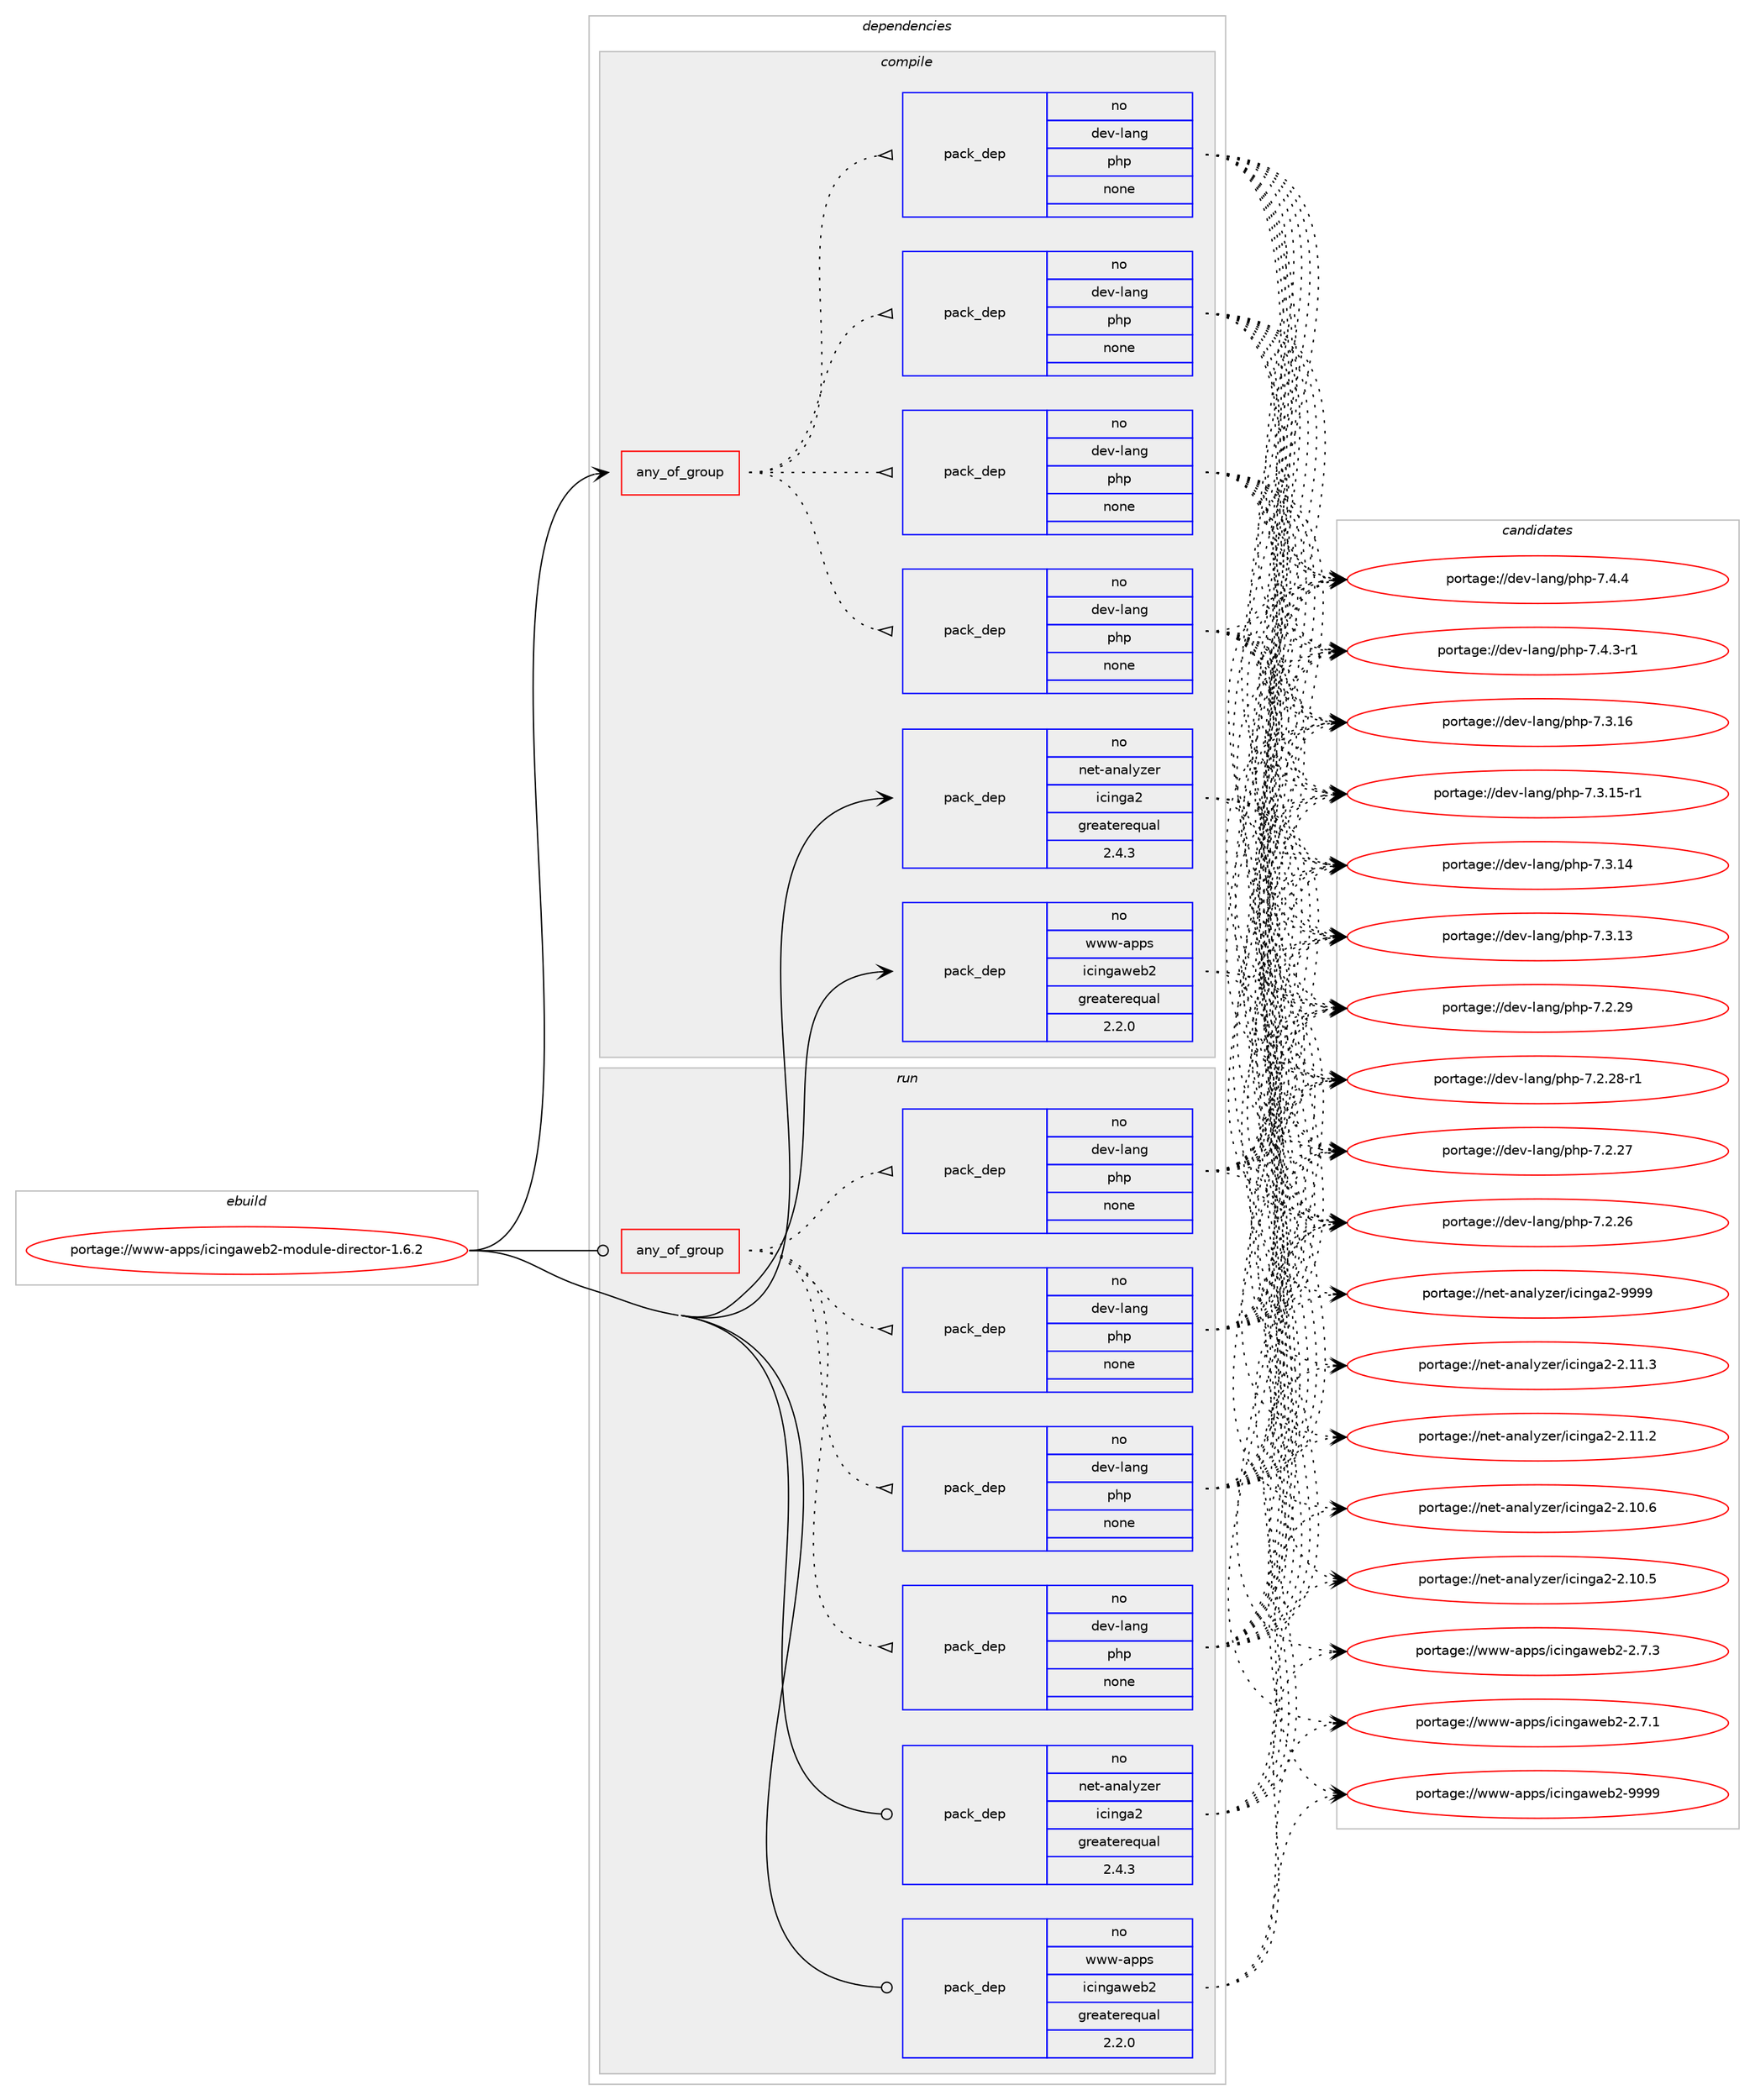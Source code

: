 digraph prolog {

# *************
# Graph options
# *************

newrank=true;
concentrate=true;
compound=true;
graph [rankdir=LR,fontname=Helvetica,fontsize=10,ranksep=1.5];#, ranksep=2.5, nodesep=0.2];
edge  [arrowhead=vee];
node  [fontname=Helvetica,fontsize=10];

# **********
# The ebuild
# **********

subgraph cluster_leftcol {
color=gray;
rank=same;
label=<<i>ebuild</i>>;
id [label="portage://www-apps/icingaweb2-module-director-1.6.2", color=red, width=4, href="../www-apps/icingaweb2-module-director-1.6.2.svg"];
}

# ****************
# The dependencies
# ****************

subgraph cluster_midcol {
color=gray;
label=<<i>dependencies</i>>;
subgraph cluster_compile {
fillcolor="#eeeeee";
style=filled;
label=<<i>compile</i>>;
subgraph any39 {
dependency4820 [label=<<TABLE BORDER="0" CELLBORDER="1" CELLSPACING="0" CELLPADDING="4"><TR><TD CELLPADDING="10">any_of_group</TD></TR></TABLE>>, shape=none, color=red];subgraph pack4079 {
dependency4821 [label=<<TABLE BORDER="0" CELLBORDER="1" CELLSPACING="0" CELLPADDING="4" WIDTH="220"><TR><TD ROWSPAN="6" CELLPADDING="30">pack_dep</TD></TR><TR><TD WIDTH="110">no</TD></TR><TR><TD>dev-lang</TD></TR><TR><TD>php</TD></TR><TR><TD>none</TD></TR><TR><TD></TD></TR></TABLE>>, shape=none, color=blue];
}
dependency4820:e -> dependency4821:w [weight=20,style="dotted",arrowhead="oinv"];
subgraph pack4080 {
dependency4822 [label=<<TABLE BORDER="0" CELLBORDER="1" CELLSPACING="0" CELLPADDING="4" WIDTH="220"><TR><TD ROWSPAN="6" CELLPADDING="30">pack_dep</TD></TR><TR><TD WIDTH="110">no</TD></TR><TR><TD>dev-lang</TD></TR><TR><TD>php</TD></TR><TR><TD>none</TD></TR><TR><TD></TD></TR></TABLE>>, shape=none, color=blue];
}
dependency4820:e -> dependency4822:w [weight=20,style="dotted",arrowhead="oinv"];
subgraph pack4081 {
dependency4823 [label=<<TABLE BORDER="0" CELLBORDER="1" CELLSPACING="0" CELLPADDING="4" WIDTH="220"><TR><TD ROWSPAN="6" CELLPADDING="30">pack_dep</TD></TR><TR><TD WIDTH="110">no</TD></TR><TR><TD>dev-lang</TD></TR><TR><TD>php</TD></TR><TR><TD>none</TD></TR><TR><TD></TD></TR></TABLE>>, shape=none, color=blue];
}
dependency4820:e -> dependency4823:w [weight=20,style="dotted",arrowhead="oinv"];
subgraph pack4082 {
dependency4824 [label=<<TABLE BORDER="0" CELLBORDER="1" CELLSPACING="0" CELLPADDING="4" WIDTH="220"><TR><TD ROWSPAN="6" CELLPADDING="30">pack_dep</TD></TR><TR><TD WIDTH="110">no</TD></TR><TR><TD>dev-lang</TD></TR><TR><TD>php</TD></TR><TR><TD>none</TD></TR><TR><TD></TD></TR></TABLE>>, shape=none, color=blue];
}
dependency4820:e -> dependency4824:w [weight=20,style="dotted",arrowhead="oinv"];
}
id:e -> dependency4820:w [weight=20,style="solid",arrowhead="vee"];
subgraph pack4083 {
dependency4825 [label=<<TABLE BORDER="0" CELLBORDER="1" CELLSPACING="0" CELLPADDING="4" WIDTH="220"><TR><TD ROWSPAN="6" CELLPADDING="30">pack_dep</TD></TR><TR><TD WIDTH="110">no</TD></TR><TR><TD>net-analyzer</TD></TR><TR><TD>icinga2</TD></TR><TR><TD>greaterequal</TD></TR><TR><TD>2.4.3</TD></TR></TABLE>>, shape=none, color=blue];
}
id:e -> dependency4825:w [weight=20,style="solid",arrowhead="vee"];
subgraph pack4084 {
dependency4826 [label=<<TABLE BORDER="0" CELLBORDER="1" CELLSPACING="0" CELLPADDING="4" WIDTH="220"><TR><TD ROWSPAN="6" CELLPADDING="30">pack_dep</TD></TR><TR><TD WIDTH="110">no</TD></TR><TR><TD>www-apps</TD></TR><TR><TD>icingaweb2</TD></TR><TR><TD>greaterequal</TD></TR><TR><TD>2.2.0</TD></TR></TABLE>>, shape=none, color=blue];
}
id:e -> dependency4826:w [weight=20,style="solid",arrowhead="vee"];
}
subgraph cluster_compileandrun {
fillcolor="#eeeeee";
style=filled;
label=<<i>compile and run</i>>;
}
subgraph cluster_run {
fillcolor="#eeeeee";
style=filled;
label=<<i>run</i>>;
subgraph any40 {
dependency4827 [label=<<TABLE BORDER="0" CELLBORDER="1" CELLSPACING="0" CELLPADDING="4"><TR><TD CELLPADDING="10">any_of_group</TD></TR></TABLE>>, shape=none, color=red];subgraph pack4085 {
dependency4828 [label=<<TABLE BORDER="0" CELLBORDER="1" CELLSPACING="0" CELLPADDING="4" WIDTH="220"><TR><TD ROWSPAN="6" CELLPADDING="30">pack_dep</TD></TR><TR><TD WIDTH="110">no</TD></TR><TR><TD>dev-lang</TD></TR><TR><TD>php</TD></TR><TR><TD>none</TD></TR><TR><TD></TD></TR></TABLE>>, shape=none, color=blue];
}
dependency4827:e -> dependency4828:w [weight=20,style="dotted",arrowhead="oinv"];
subgraph pack4086 {
dependency4829 [label=<<TABLE BORDER="0" CELLBORDER="1" CELLSPACING="0" CELLPADDING="4" WIDTH="220"><TR><TD ROWSPAN="6" CELLPADDING="30">pack_dep</TD></TR><TR><TD WIDTH="110">no</TD></TR><TR><TD>dev-lang</TD></TR><TR><TD>php</TD></TR><TR><TD>none</TD></TR><TR><TD></TD></TR></TABLE>>, shape=none, color=blue];
}
dependency4827:e -> dependency4829:w [weight=20,style="dotted",arrowhead="oinv"];
subgraph pack4087 {
dependency4830 [label=<<TABLE BORDER="0" CELLBORDER="1" CELLSPACING="0" CELLPADDING="4" WIDTH="220"><TR><TD ROWSPAN="6" CELLPADDING="30">pack_dep</TD></TR><TR><TD WIDTH="110">no</TD></TR><TR><TD>dev-lang</TD></TR><TR><TD>php</TD></TR><TR><TD>none</TD></TR><TR><TD></TD></TR></TABLE>>, shape=none, color=blue];
}
dependency4827:e -> dependency4830:w [weight=20,style="dotted",arrowhead="oinv"];
subgraph pack4088 {
dependency4831 [label=<<TABLE BORDER="0" CELLBORDER="1" CELLSPACING="0" CELLPADDING="4" WIDTH="220"><TR><TD ROWSPAN="6" CELLPADDING="30">pack_dep</TD></TR><TR><TD WIDTH="110">no</TD></TR><TR><TD>dev-lang</TD></TR><TR><TD>php</TD></TR><TR><TD>none</TD></TR><TR><TD></TD></TR></TABLE>>, shape=none, color=blue];
}
dependency4827:e -> dependency4831:w [weight=20,style="dotted",arrowhead="oinv"];
}
id:e -> dependency4827:w [weight=20,style="solid",arrowhead="odot"];
subgraph pack4089 {
dependency4832 [label=<<TABLE BORDER="0" CELLBORDER="1" CELLSPACING="0" CELLPADDING="4" WIDTH="220"><TR><TD ROWSPAN="6" CELLPADDING="30">pack_dep</TD></TR><TR><TD WIDTH="110">no</TD></TR><TR><TD>net-analyzer</TD></TR><TR><TD>icinga2</TD></TR><TR><TD>greaterequal</TD></TR><TR><TD>2.4.3</TD></TR></TABLE>>, shape=none, color=blue];
}
id:e -> dependency4832:w [weight=20,style="solid",arrowhead="odot"];
subgraph pack4090 {
dependency4833 [label=<<TABLE BORDER="0" CELLBORDER="1" CELLSPACING="0" CELLPADDING="4" WIDTH="220"><TR><TD ROWSPAN="6" CELLPADDING="30">pack_dep</TD></TR><TR><TD WIDTH="110">no</TD></TR><TR><TD>www-apps</TD></TR><TR><TD>icingaweb2</TD></TR><TR><TD>greaterequal</TD></TR><TR><TD>2.2.0</TD></TR></TABLE>>, shape=none, color=blue];
}
id:e -> dependency4833:w [weight=20,style="solid",arrowhead="odot"];
}
}

# **************
# The candidates
# **************

subgraph cluster_choices {
rank=same;
color=gray;
label=<<i>candidates</i>>;

subgraph choice4079 {
color=black;
nodesep=1;
choice100101118451089711010347112104112455546524652 [label="portage://dev-lang/php-7.4.4", color=red, width=4,href="../dev-lang/php-7.4.4.svg"];
choice1001011184510897110103471121041124555465246514511449 [label="portage://dev-lang/php-7.4.3-r1", color=red, width=4,href="../dev-lang/php-7.4.3-r1.svg"];
choice10010111845108971101034711210411245554651464954 [label="portage://dev-lang/php-7.3.16", color=red, width=4,href="../dev-lang/php-7.3.16.svg"];
choice100101118451089711010347112104112455546514649534511449 [label="portage://dev-lang/php-7.3.15-r1", color=red, width=4,href="../dev-lang/php-7.3.15-r1.svg"];
choice10010111845108971101034711210411245554651464952 [label="portage://dev-lang/php-7.3.14", color=red, width=4,href="../dev-lang/php-7.3.14.svg"];
choice10010111845108971101034711210411245554651464951 [label="portage://dev-lang/php-7.3.13", color=red, width=4,href="../dev-lang/php-7.3.13.svg"];
choice10010111845108971101034711210411245554650465057 [label="portage://dev-lang/php-7.2.29", color=red, width=4,href="../dev-lang/php-7.2.29.svg"];
choice100101118451089711010347112104112455546504650564511449 [label="portage://dev-lang/php-7.2.28-r1", color=red, width=4,href="../dev-lang/php-7.2.28-r1.svg"];
choice10010111845108971101034711210411245554650465055 [label="portage://dev-lang/php-7.2.27", color=red, width=4,href="../dev-lang/php-7.2.27.svg"];
choice10010111845108971101034711210411245554650465054 [label="portage://dev-lang/php-7.2.26", color=red, width=4,href="../dev-lang/php-7.2.26.svg"];
dependency4821:e -> choice100101118451089711010347112104112455546524652:w [style=dotted,weight="100"];
dependency4821:e -> choice1001011184510897110103471121041124555465246514511449:w [style=dotted,weight="100"];
dependency4821:e -> choice10010111845108971101034711210411245554651464954:w [style=dotted,weight="100"];
dependency4821:e -> choice100101118451089711010347112104112455546514649534511449:w [style=dotted,weight="100"];
dependency4821:e -> choice10010111845108971101034711210411245554651464952:w [style=dotted,weight="100"];
dependency4821:e -> choice10010111845108971101034711210411245554651464951:w [style=dotted,weight="100"];
dependency4821:e -> choice10010111845108971101034711210411245554650465057:w [style=dotted,weight="100"];
dependency4821:e -> choice100101118451089711010347112104112455546504650564511449:w [style=dotted,weight="100"];
dependency4821:e -> choice10010111845108971101034711210411245554650465055:w [style=dotted,weight="100"];
dependency4821:e -> choice10010111845108971101034711210411245554650465054:w [style=dotted,weight="100"];
}
subgraph choice4080 {
color=black;
nodesep=1;
choice100101118451089711010347112104112455546524652 [label="portage://dev-lang/php-7.4.4", color=red, width=4,href="../dev-lang/php-7.4.4.svg"];
choice1001011184510897110103471121041124555465246514511449 [label="portage://dev-lang/php-7.4.3-r1", color=red, width=4,href="../dev-lang/php-7.4.3-r1.svg"];
choice10010111845108971101034711210411245554651464954 [label="portage://dev-lang/php-7.3.16", color=red, width=4,href="../dev-lang/php-7.3.16.svg"];
choice100101118451089711010347112104112455546514649534511449 [label="portage://dev-lang/php-7.3.15-r1", color=red, width=4,href="../dev-lang/php-7.3.15-r1.svg"];
choice10010111845108971101034711210411245554651464952 [label="portage://dev-lang/php-7.3.14", color=red, width=4,href="../dev-lang/php-7.3.14.svg"];
choice10010111845108971101034711210411245554651464951 [label="portage://dev-lang/php-7.3.13", color=red, width=4,href="../dev-lang/php-7.3.13.svg"];
choice10010111845108971101034711210411245554650465057 [label="portage://dev-lang/php-7.2.29", color=red, width=4,href="../dev-lang/php-7.2.29.svg"];
choice100101118451089711010347112104112455546504650564511449 [label="portage://dev-lang/php-7.2.28-r1", color=red, width=4,href="../dev-lang/php-7.2.28-r1.svg"];
choice10010111845108971101034711210411245554650465055 [label="portage://dev-lang/php-7.2.27", color=red, width=4,href="../dev-lang/php-7.2.27.svg"];
choice10010111845108971101034711210411245554650465054 [label="portage://dev-lang/php-7.2.26", color=red, width=4,href="../dev-lang/php-7.2.26.svg"];
dependency4822:e -> choice100101118451089711010347112104112455546524652:w [style=dotted,weight="100"];
dependency4822:e -> choice1001011184510897110103471121041124555465246514511449:w [style=dotted,weight="100"];
dependency4822:e -> choice10010111845108971101034711210411245554651464954:w [style=dotted,weight="100"];
dependency4822:e -> choice100101118451089711010347112104112455546514649534511449:w [style=dotted,weight="100"];
dependency4822:e -> choice10010111845108971101034711210411245554651464952:w [style=dotted,weight="100"];
dependency4822:e -> choice10010111845108971101034711210411245554651464951:w [style=dotted,weight="100"];
dependency4822:e -> choice10010111845108971101034711210411245554650465057:w [style=dotted,weight="100"];
dependency4822:e -> choice100101118451089711010347112104112455546504650564511449:w [style=dotted,weight="100"];
dependency4822:e -> choice10010111845108971101034711210411245554650465055:w [style=dotted,weight="100"];
dependency4822:e -> choice10010111845108971101034711210411245554650465054:w [style=dotted,weight="100"];
}
subgraph choice4081 {
color=black;
nodesep=1;
choice100101118451089711010347112104112455546524652 [label="portage://dev-lang/php-7.4.4", color=red, width=4,href="../dev-lang/php-7.4.4.svg"];
choice1001011184510897110103471121041124555465246514511449 [label="portage://dev-lang/php-7.4.3-r1", color=red, width=4,href="../dev-lang/php-7.4.3-r1.svg"];
choice10010111845108971101034711210411245554651464954 [label="portage://dev-lang/php-7.3.16", color=red, width=4,href="../dev-lang/php-7.3.16.svg"];
choice100101118451089711010347112104112455546514649534511449 [label="portage://dev-lang/php-7.3.15-r1", color=red, width=4,href="../dev-lang/php-7.3.15-r1.svg"];
choice10010111845108971101034711210411245554651464952 [label="portage://dev-lang/php-7.3.14", color=red, width=4,href="../dev-lang/php-7.3.14.svg"];
choice10010111845108971101034711210411245554651464951 [label="portage://dev-lang/php-7.3.13", color=red, width=4,href="../dev-lang/php-7.3.13.svg"];
choice10010111845108971101034711210411245554650465057 [label="portage://dev-lang/php-7.2.29", color=red, width=4,href="../dev-lang/php-7.2.29.svg"];
choice100101118451089711010347112104112455546504650564511449 [label="portage://dev-lang/php-7.2.28-r1", color=red, width=4,href="../dev-lang/php-7.2.28-r1.svg"];
choice10010111845108971101034711210411245554650465055 [label="portage://dev-lang/php-7.2.27", color=red, width=4,href="../dev-lang/php-7.2.27.svg"];
choice10010111845108971101034711210411245554650465054 [label="portage://dev-lang/php-7.2.26", color=red, width=4,href="../dev-lang/php-7.2.26.svg"];
dependency4823:e -> choice100101118451089711010347112104112455546524652:w [style=dotted,weight="100"];
dependency4823:e -> choice1001011184510897110103471121041124555465246514511449:w [style=dotted,weight="100"];
dependency4823:e -> choice10010111845108971101034711210411245554651464954:w [style=dotted,weight="100"];
dependency4823:e -> choice100101118451089711010347112104112455546514649534511449:w [style=dotted,weight="100"];
dependency4823:e -> choice10010111845108971101034711210411245554651464952:w [style=dotted,weight="100"];
dependency4823:e -> choice10010111845108971101034711210411245554651464951:w [style=dotted,weight="100"];
dependency4823:e -> choice10010111845108971101034711210411245554650465057:w [style=dotted,weight="100"];
dependency4823:e -> choice100101118451089711010347112104112455546504650564511449:w [style=dotted,weight="100"];
dependency4823:e -> choice10010111845108971101034711210411245554650465055:w [style=dotted,weight="100"];
dependency4823:e -> choice10010111845108971101034711210411245554650465054:w [style=dotted,weight="100"];
}
subgraph choice4082 {
color=black;
nodesep=1;
choice100101118451089711010347112104112455546524652 [label="portage://dev-lang/php-7.4.4", color=red, width=4,href="../dev-lang/php-7.4.4.svg"];
choice1001011184510897110103471121041124555465246514511449 [label="portage://dev-lang/php-7.4.3-r1", color=red, width=4,href="../dev-lang/php-7.4.3-r1.svg"];
choice10010111845108971101034711210411245554651464954 [label="portage://dev-lang/php-7.3.16", color=red, width=4,href="../dev-lang/php-7.3.16.svg"];
choice100101118451089711010347112104112455546514649534511449 [label="portage://dev-lang/php-7.3.15-r1", color=red, width=4,href="../dev-lang/php-7.3.15-r1.svg"];
choice10010111845108971101034711210411245554651464952 [label="portage://dev-lang/php-7.3.14", color=red, width=4,href="../dev-lang/php-7.3.14.svg"];
choice10010111845108971101034711210411245554651464951 [label="portage://dev-lang/php-7.3.13", color=red, width=4,href="../dev-lang/php-7.3.13.svg"];
choice10010111845108971101034711210411245554650465057 [label="portage://dev-lang/php-7.2.29", color=red, width=4,href="../dev-lang/php-7.2.29.svg"];
choice100101118451089711010347112104112455546504650564511449 [label="portage://dev-lang/php-7.2.28-r1", color=red, width=4,href="../dev-lang/php-7.2.28-r1.svg"];
choice10010111845108971101034711210411245554650465055 [label="portage://dev-lang/php-7.2.27", color=red, width=4,href="../dev-lang/php-7.2.27.svg"];
choice10010111845108971101034711210411245554650465054 [label="portage://dev-lang/php-7.2.26", color=red, width=4,href="../dev-lang/php-7.2.26.svg"];
dependency4824:e -> choice100101118451089711010347112104112455546524652:w [style=dotted,weight="100"];
dependency4824:e -> choice1001011184510897110103471121041124555465246514511449:w [style=dotted,weight="100"];
dependency4824:e -> choice10010111845108971101034711210411245554651464954:w [style=dotted,weight="100"];
dependency4824:e -> choice100101118451089711010347112104112455546514649534511449:w [style=dotted,weight="100"];
dependency4824:e -> choice10010111845108971101034711210411245554651464952:w [style=dotted,weight="100"];
dependency4824:e -> choice10010111845108971101034711210411245554651464951:w [style=dotted,weight="100"];
dependency4824:e -> choice10010111845108971101034711210411245554650465057:w [style=dotted,weight="100"];
dependency4824:e -> choice100101118451089711010347112104112455546504650564511449:w [style=dotted,weight="100"];
dependency4824:e -> choice10010111845108971101034711210411245554650465055:w [style=dotted,weight="100"];
dependency4824:e -> choice10010111845108971101034711210411245554650465054:w [style=dotted,weight="100"];
}
subgraph choice4083 {
color=black;
nodesep=1;
choice110101116459711097108121122101114471059910511010397504557575757 [label="portage://net-analyzer/icinga2-9999", color=red, width=4,href="../net-analyzer/icinga2-9999.svg"];
choice1101011164597110971081211221011144710599105110103975045504649494651 [label="portage://net-analyzer/icinga2-2.11.3", color=red, width=4,href="../net-analyzer/icinga2-2.11.3.svg"];
choice1101011164597110971081211221011144710599105110103975045504649494650 [label="portage://net-analyzer/icinga2-2.11.2", color=red, width=4,href="../net-analyzer/icinga2-2.11.2.svg"];
choice1101011164597110971081211221011144710599105110103975045504649484654 [label="portage://net-analyzer/icinga2-2.10.6", color=red, width=4,href="../net-analyzer/icinga2-2.10.6.svg"];
choice1101011164597110971081211221011144710599105110103975045504649484653 [label="portage://net-analyzer/icinga2-2.10.5", color=red, width=4,href="../net-analyzer/icinga2-2.10.5.svg"];
dependency4825:e -> choice110101116459711097108121122101114471059910511010397504557575757:w [style=dotted,weight="100"];
dependency4825:e -> choice1101011164597110971081211221011144710599105110103975045504649494651:w [style=dotted,weight="100"];
dependency4825:e -> choice1101011164597110971081211221011144710599105110103975045504649494650:w [style=dotted,weight="100"];
dependency4825:e -> choice1101011164597110971081211221011144710599105110103975045504649484654:w [style=dotted,weight="100"];
dependency4825:e -> choice1101011164597110971081211221011144710599105110103975045504649484653:w [style=dotted,weight="100"];
}
subgraph choice4084 {
color=black;
nodesep=1;
choice119119119459711211211547105991051101039711910198504557575757 [label="portage://www-apps/icingaweb2-9999", color=red, width=4,href="../www-apps/icingaweb2-9999.svg"];
choice11911911945971121121154710599105110103971191019850455046554651 [label="portage://www-apps/icingaweb2-2.7.3", color=red, width=4,href="../www-apps/icingaweb2-2.7.3.svg"];
choice11911911945971121121154710599105110103971191019850455046554649 [label="portage://www-apps/icingaweb2-2.7.1", color=red, width=4,href="../www-apps/icingaweb2-2.7.1.svg"];
dependency4826:e -> choice119119119459711211211547105991051101039711910198504557575757:w [style=dotted,weight="100"];
dependency4826:e -> choice11911911945971121121154710599105110103971191019850455046554651:w [style=dotted,weight="100"];
dependency4826:e -> choice11911911945971121121154710599105110103971191019850455046554649:w [style=dotted,weight="100"];
}
subgraph choice4085 {
color=black;
nodesep=1;
choice100101118451089711010347112104112455546524652 [label="portage://dev-lang/php-7.4.4", color=red, width=4,href="../dev-lang/php-7.4.4.svg"];
choice1001011184510897110103471121041124555465246514511449 [label="portage://dev-lang/php-7.4.3-r1", color=red, width=4,href="../dev-lang/php-7.4.3-r1.svg"];
choice10010111845108971101034711210411245554651464954 [label="portage://dev-lang/php-7.3.16", color=red, width=4,href="../dev-lang/php-7.3.16.svg"];
choice100101118451089711010347112104112455546514649534511449 [label="portage://dev-lang/php-7.3.15-r1", color=red, width=4,href="../dev-lang/php-7.3.15-r1.svg"];
choice10010111845108971101034711210411245554651464952 [label="portage://dev-lang/php-7.3.14", color=red, width=4,href="../dev-lang/php-7.3.14.svg"];
choice10010111845108971101034711210411245554651464951 [label="portage://dev-lang/php-7.3.13", color=red, width=4,href="../dev-lang/php-7.3.13.svg"];
choice10010111845108971101034711210411245554650465057 [label="portage://dev-lang/php-7.2.29", color=red, width=4,href="../dev-lang/php-7.2.29.svg"];
choice100101118451089711010347112104112455546504650564511449 [label="portage://dev-lang/php-7.2.28-r1", color=red, width=4,href="../dev-lang/php-7.2.28-r1.svg"];
choice10010111845108971101034711210411245554650465055 [label="portage://dev-lang/php-7.2.27", color=red, width=4,href="../dev-lang/php-7.2.27.svg"];
choice10010111845108971101034711210411245554650465054 [label="portage://dev-lang/php-7.2.26", color=red, width=4,href="../dev-lang/php-7.2.26.svg"];
dependency4828:e -> choice100101118451089711010347112104112455546524652:w [style=dotted,weight="100"];
dependency4828:e -> choice1001011184510897110103471121041124555465246514511449:w [style=dotted,weight="100"];
dependency4828:e -> choice10010111845108971101034711210411245554651464954:w [style=dotted,weight="100"];
dependency4828:e -> choice100101118451089711010347112104112455546514649534511449:w [style=dotted,weight="100"];
dependency4828:e -> choice10010111845108971101034711210411245554651464952:w [style=dotted,weight="100"];
dependency4828:e -> choice10010111845108971101034711210411245554651464951:w [style=dotted,weight="100"];
dependency4828:e -> choice10010111845108971101034711210411245554650465057:w [style=dotted,weight="100"];
dependency4828:e -> choice100101118451089711010347112104112455546504650564511449:w [style=dotted,weight="100"];
dependency4828:e -> choice10010111845108971101034711210411245554650465055:w [style=dotted,weight="100"];
dependency4828:e -> choice10010111845108971101034711210411245554650465054:w [style=dotted,weight="100"];
}
subgraph choice4086 {
color=black;
nodesep=1;
choice100101118451089711010347112104112455546524652 [label="portage://dev-lang/php-7.4.4", color=red, width=4,href="../dev-lang/php-7.4.4.svg"];
choice1001011184510897110103471121041124555465246514511449 [label="portage://dev-lang/php-7.4.3-r1", color=red, width=4,href="../dev-lang/php-7.4.3-r1.svg"];
choice10010111845108971101034711210411245554651464954 [label="portage://dev-lang/php-7.3.16", color=red, width=4,href="../dev-lang/php-7.3.16.svg"];
choice100101118451089711010347112104112455546514649534511449 [label="portage://dev-lang/php-7.3.15-r1", color=red, width=4,href="../dev-lang/php-7.3.15-r1.svg"];
choice10010111845108971101034711210411245554651464952 [label="portage://dev-lang/php-7.3.14", color=red, width=4,href="../dev-lang/php-7.3.14.svg"];
choice10010111845108971101034711210411245554651464951 [label="portage://dev-lang/php-7.3.13", color=red, width=4,href="../dev-lang/php-7.3.13.svg"];
choice10010111845108971101034711210411245554650465057 [label="portage://dev-lang/php-7.2.29", color=red, width=4,href="../dev-lang/php-7.2.29.svg"];
choice100101118451089711010347112104112455546504650564511449 [label="portage://dev-lang/php-7.2.28-r1", color=red, width=4,href="../dev-lang/php-7.2.28-r1.svg"];
choice10010111845108971101034711210411245554650465055 [label="portage://dev-lang/php-7.2.27", color=red, width=4,href="../dev-lang/php-7.2.27.svg"];
choice10010111845108971101034711210411245554650465054 [label="portage://dev-lang/php-7.2.26", color=red, width=4,href="../dev-lang/php-7.2.26.svg"];
dependency4829:e -> choice100101118451089711010347112104112455546524652:w [style=dotted,weight="100"];
dependency4829:e -> choice1001011184510897110103471121041124555465246514511449:w [style=dotted,weight="100"];
dependency4829:e -> choice10010111845108971101034711210411245554651464954:w [style=dotted,weight="100"];
dependency4829:e -> choice100101118451089711010347112104112455546514649534511449:w [style=dotted,weight="100"];
dependency4829:e -> choice10010111845108971101034711210411245554651464952:w [style=dotted,weight="100"];
dependency4829:e -> choice10010111845108971101034711210411245554651464951:w [style=dotted,weight="100"];
dependency4829:e -> choice10010111845108971101034711210411245554650465057:w [style=dotted,weight="100"];
dependency4829:e -> choice100101118451089711010347112104112455546504650564511449:w [style=dotted,weight="100"];
dependency4829:e -> choice10010111845108971101034711210411245554650465055:w [style=dotted,weight="100"];
dependency4829:e -> choice10010111845108971101034711210411245554650465054:w [style=dotted,weight="100"];
}
subgraph choice4087 {
color=black;
nodesep=1;
choice100101118451089711010347112104112455546524652 [label="portage://dev-lang/php-7.4.4", color=red, width=4,href="../dev-lang/php-7.4.4.svg"];
choice1001011184510897110103471121041124555465246514511449 [label="portage://dev-lang/php-7.4.3-r1", color=red, width=4,href="../dev-lang/php-7.4.3-r1.svg"];
choice10010111845108971101034711210411245554651464954 [label="portage://dev-lang/php-7.3.16", color=red, width=4,href="../dev-lang/php-7.3.16.svg"];
choice100101118451089711010347112104112455546514649534511449 [label="portage://dev-lang/php-7.3.15-r1", color=red, width=4,href="../dev-lang/php-7.3.15-r1.svg"];
choice10010111845108971101034711210411245554651464952 [label="portage://dev-lang/php-7.3.14", color=red, width=4,href="../dev-lang/php-7.3.14.svg"];
choice10010111845108971101034711210411245554651464951 [label="portage://dev-lang/php-7.3.13", color=red, width=4,href="../dev-lang/php-7.3.13.svg"];
choice10010111845108971101034711210411245554650465057 [label="portage://dev-lang/php-7.2.29", color=red, width=4,href="../dev-lang/php-7.2.29.svg"];
choice100101118451089711010347112104112455546504650564511449 [label="portage://dev-lang/php-7.2.28-r1", color=red, width=4,href="../dev-lang/php-7.2.28-r1.svg"];
choice10010111845108971101034711210411245554650465055 [label="portage://dev-lang/php-7.2.27", color=red, width=4,href="../dev-lang/php-7.2.27.svg"];
choice10010111845108971101034711210411245554650465054 [label="portage://dev-lang/php-7.2.26", color=red, width=4,href="../dev-lang/php-7.2.26.svg"];
dependency4830:e -> choice100101118451089711010347112104112455546524652:w [style=dotted,weight="100"];
dependency4830:e -> choice1001011184510897110103471121041124555465246514511449:w [style=dotted,weight="100"];
dependency4830:e -> choice10010111845108971101034711210411245554651464954:w [style=dotted,weight="100"];
dependency4830:e -> choice100101118451089711010347112104112455546514649534511449:w [style=dotted,weight="100"];
dependency4830:e -> choice10010111845108971101034711210411245554651464952:w [style=dotted,weight="100"];
dependency4830:e -> choice10010111845108971101034711210411245554651464951:w [style=dotted,weight="100"];
dependency4830:e -> choice10010111845108971101034711210411245554650465057:w [style=dotted,weight="100"];
dependency4830:e -> choice100101118451089711010347112104112455546504650564511449:w [style=dotted,weight="100"];
dependency4830:e -> choice10010111845108971101034711210411245554650465055:w [style=dotted,weight="100"];
dependency4830:e -> choice10010111845108971101034711210411245554650465054:w [style=dotted,weight="100"];
}
subgraph choice4088 {
color=black;
nodesep=1;
choice100101118451089711010347112104112455546524652 [label="portage://dev-lang/php-7.4.4", color=red, width=4,href="../dev-lang/php-7.4.4.svg"];
choice1001011184510897110103471121041124555465246514511449 [label="portage://dev-lang/php-7.4.3-r1", color=red, width=4,href="../dev-lang/php-7.4.3-r1.svg"];
choice10010111845108971101034711210411245554651464954 [label="portage://dev-lang/php-7.3.16", color=red, width=4,href="../dev-lang/php-7.3.16.svg"];
choice100101118451089711010347112104112455546514649534511449 [label="portage://dev-lang/php-7.3.15-r1", color=red, width=4,href="../dev-lang/php-7.3.15-r1.svg"];
choice10010111845108971101034711210411245554651464952 [label="portage://dev-lang/php-7.3.14", color=red, width=4,href="../dev-lang/php-7.3.14.svg"];
choice10010111845108971101034711210411245554651464951 [label="portage://dev-lang/php-7.3.13", color=red, width=4,href="../dev-lang/php-7.3.13.svg"];
choice10010111845108971101034711210411245554650465057 [label="portage://dev-lang/php-7.2.29", color=red, width=4,href="../dev-lang/php-7.2.29.svg"];
choice100101118451089711010347112104112455546504650564511449 [label="portage://dev-lang/php-7.2.28-r1", color=red, width=4,href="../dev-lang/php-7.2.28-r1.svg"];
choice10010111845108971101034711210411245554650465055 [label="portage://dev-lang/php-7.2.27", color=red, width=4,href="../dev-lang/php-7.2.27.svg"];
choice10010111845108971101034711210411245554650465054 [label="portage://dev-lang/php-7.2.26", color=red, width=4,href="../dev-lang/php-7.2.26.svg"];
dependency4831:e -> choice100101118451089711010347112104112455546524652:w [style=dotted,weight="100"];
dependency4831:e -> choice1001011184510897110103471121041124555465246514511449:w [style=dotted,weight="100"];
dependency4831:e -> choice10010111845108971101034711210411245554651464954:w [style=dotted,weight="100"];
dependency4831:e -> choice100101118451089711010347112104112455546514649534511449:w [style=dotted,weight="100"];
dependency4831:e -> choice10010111845108971101034711210411245554651464952:w [style=dotted,weight="100"];
dependency4831:e -> choice10010111845108971101034711210411245554651464951:w [style=dotted,weight="100"];
dependency4831:e -> choice10010111845108971101034711210411245554650465057:w [style=dotted,weight="100"];
dependency4831:e -> choice100101118451089711010347112104112455546504650564511449:w [style=dotted,weight="100"];
dependency4831:e -> choice10010111845108971101034711210411245554650465055:w [style=dotted,weight="100"];
dependency4831:e -> choice10010111845108971101034711210411245554650465054:w [style=dotted,weight="100"];
}
subgraph choice4089 {
color=black;
nodesep=1;
choice110101116459711097108121122101114471059910511010397504557575757 [label="portage://net-analyzer/icinga2-9999", color=red, width=4,href="../net-analyzer/icinga2-9999.svg"];
choice1101011164597110971081211221011144710599105110103975045504649494651 [label="portage://net-analyzer/icinga2-2.11.3", color=red, width=4,href="../net-analyzer/icinga2-2.11.3.svg"];
choice1101011164597110971081211221011144710599105110103975045504649494650 [label="portage://net-analyzer/icinga2-2.11.2", color=red, width=4,href="../net-analyzer/icinga2-2.11.2.svg"];
choice1101011164597110971081211221011144710599105110103975045504649484654 [label="portage://net-analyzer/icinga2-2.10.6", color=red, width=4,href="../net-analyzer/icinga2-2.10.6.svg"];
choice1101011164597110971081211221011144710599105110103975045504649484653 [label="portage://net-analyzer/icinga2-2.10.5", color=red, width=4,href="../net-analyzer/icinga2-2.10.5.svg"];
dependency4832:e -> choice110101116459711097108121122101114471059910511010397504557575757:w [style=dotted,weight="100"];
dependency4832:e -> choice1101011164597110971081211221011144710599105110103975045504649494651:w [style=dotted,weight="100"];
dependency4832:e -> choice1101011164597110971081211221011144710599105110103975045504649494650:w [style=dotted,weight="100"];
dependency4832:e -> choice1101011164597110971081211221011144710599105110103975045504649484654:w [style=dotted,weight="100"];
dependency4832:e -> choice1101011164597110971081211221011144710599105110103975045504649484653:w [style=dotted,weight="100"];
}
subgraph choice4090 {
color=black;
nodesep=1;
choice119119119459711211211547105991051101039711910198504557575757 [label="portage://www-apps/icingaweb2-9999", color=red, width=4,href="../www-apps/icingaweb2-9999.svg"];
choice11911911945971121121154710599105110103971191019850455046554651 [label="portage://www-apps/icingaweb2-2.7.3", color=red, width=4,href="../www-apps/icingaweb2-2.7.3.svg"];
choice11911911945971121121154710599105110103971191019850455046554649 [label="portage://www-apps/icingaweb2-2.7.1", color=red, width=4,href="../www-apps/icingaweb2-2.7.1.svg"];
dependency4833:e -> choice119119119459711211211547105991051101039711910198504557575757:w [style=dotted,weight="100"];
dependency4833:e -> choice11911911945971121121154710599105110103971191019850455046554651:w [style=dotted,weight="100"];
dependency4833:e -> choice11911911945971121121154710599105110103971191019850455046554649:w [style=dotted,weight="100"];
}
}

}
